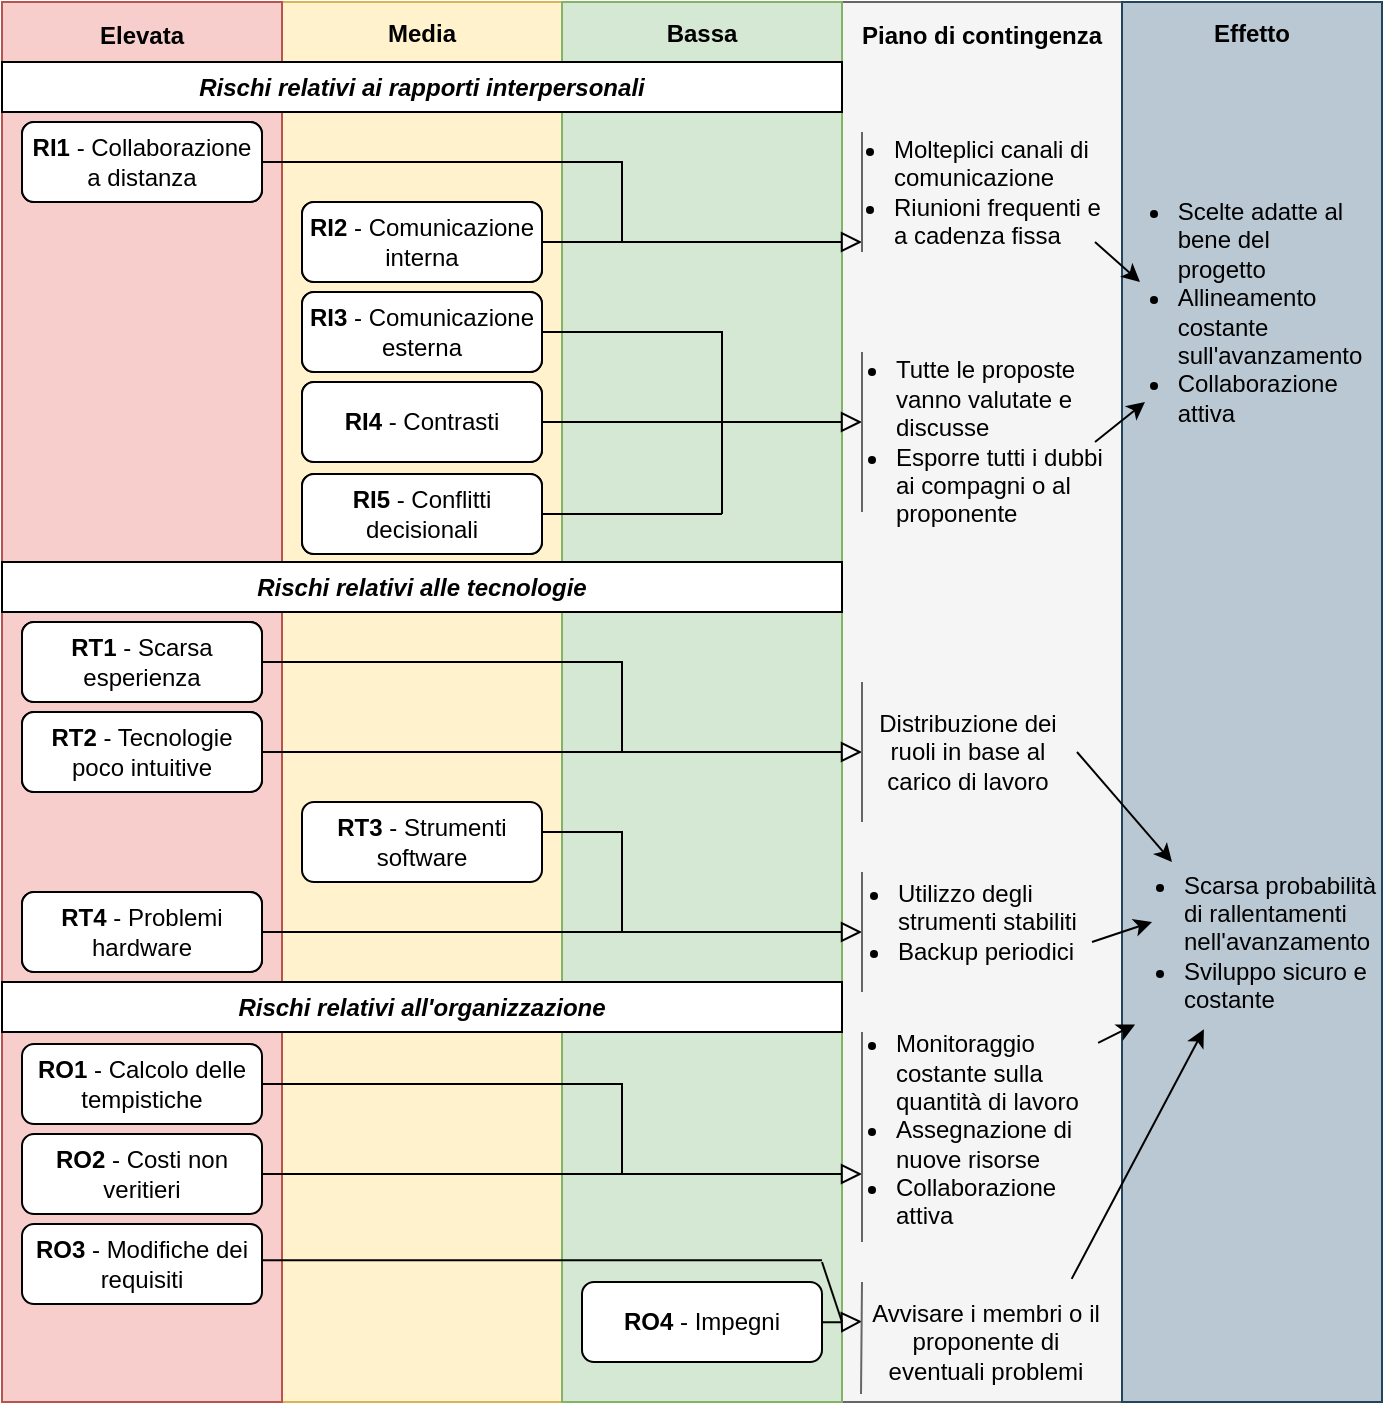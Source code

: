 <mxfile version="12.9.8" type="device"><diagram id="C5RBs43oDa-KdzZeNtuy" name="Page-1"><mxGraphModel dx="1220" dy="623" grid="1" gridSize="10" guides="1" tooltips="1" connect="1" arrows="1" fold="1" page="1" pageScale="1" pageWidth="827" pageHeight="1169" math="0" shadow="0"><root><mxCell id="WIyWlLk6GJQsqaUBKTNV-0"/><mxCell id="WIyWlLk6GJQsqaUBKTNV-1" parent="WIyWlLk6GJQsqaUBKTNV-0"/><mxCell id="3oH_81eZ_CnwiVO-1xoC-98" value="" style="rounded=0;whiteSpace=wrap;html=1;fillColor=#f5f5f5;strokeColor=#666666;fontColor=#333333;" vertex="1" parent="WIyWlLk6GJQsqaUBKTNV-1"><mxGeometry x="510" y="40" width="140" height="700" as="geometry"/></mxCell><mxCell id="3oH_81eZ_CnwiVO-1xoC-100" value="" style="rounded=0;whiteSpace=wrap;html=1;fillColor=#bac8d3;strokeColor=#23445d;" vertex="1" parent="WIyWlLk6GJQsqaUBKTNV-1"><mxGeometry x="650" y="40" width="130" height="700" as="geometry"/></mxCell><mxCell id="3oH_81eZ_CnwiVO-1xoC-2" value="" style="rounded=0;whiteSpace=wrap;html=1;fillColor=#fff2cc;strokeColor=#d6b656;" vertex="1" parent="WIyWlLk6GJQsqaUBKTNV-1"><mxGeometry x="230" y="40" width="140" height="700" as="geometry"/></mxCell><mxCell id="3oH_81eZ_CnwiVO-1xoC-3" value="" style="rounded=0;whiteSpace=wrap;html=1;fillColor=#d5e8d4;strokeColor=#82b366;" vertex="1" parent="WIyWlLk6GJQsqaUBKTNV-1"><mxGeometry x="370" y="40" width="140" height="700" as="geometry"/></mxCell><mxCell id="3oH_81eZ_CnwiVO-1xoC-0" value="" style="rounded=0;whiteSpace=wrap;html=1;fillColor=#f8cecc;strokeColor=#b85450;" vertex="1" parent="WIyWlLk6GJQsqaUBKTNV-1"><mxGeometry x="90" y="40" width="140" height="700" as="geometry"/></mxCell><mxCell id="WIyWlLk6GJQsqaUBKTNV-2" value="" style="rounded=0;html=1;jettySize=auto;orthogonalLoop=1;fontSize=11;endArrow=block;endFill=0;endSize=8;strokeWidth=1;shadow=0;labelBackgroundColor=none;edgeStyle=orthogonalEdgeStyle;exitX=1;exitY=0.5;exitDx=0;exitDy=0;" parent="WIyWlLk6GJQsqaUBKTNV-1" source="WIyWlLk6GJQsqaUBKTNV-3" edge="1"><mxGeometry relative="1" as="geometry"><mxPoint x="520" y="160" as="targetPoint"/><Array as="points"><mxPoint x="400" y="120"/><mxPoint x="400" y="160"/></Array></mxGeometry></mxCell><mxCell id="WIyWlLk6GJQsqaUBKTNV-3" value="&lt;b&gt;RI1 &lt;/b&gt;- Collaborazione a distanza" style="rounded=1;whiteSpace=wrap;html=1;fontSize=12;glass=0;strokeWidth=1;shadow=0;" parent="WIyWlLk6GJQsqaUBKTNV-1" vertex="1"><mxGeometry x="100" y="100" width="120" height="40" as="geometry"/></mxCell><mxCell id="WIyWlLk6GJQsqaUBKTNV-12" value="&lt;b&gt;RI5&amp;nbsp;&lt;/b&gt;- Conflitti decisionali" style="rounded=1;whiteSpace=wrap;html=1;fontSize=12;glass=0;strokeWidth=1;shadow=0;" parent="WIyWlLk6GJQsqaUBKTNV-1" vertex="1"><mxGeometry x="240" y="276" width="120" height="40" as="geometry"/></mxCell><mxCell id="3oH_81eZ_CnwiVO-1xoC-5" value="&lt;b&gt;Elevata&lt;/b&gt;" style="text;html=1;strokeColor=none;fillColor=none;align=center;verticalAlign=middle;whiteSpace=wrap;rounded=0;" vertex="1" parent="WIyWlLk6GJQsqaUBKTNV-1"><mxGeometry x="95" y="47" width="130" height="20" as="geometry"/></mxCell><mxCell id="3oH_81eZ_CnwiVO-1xoC-6" value="&lt;b&gt;Media&lt;/b&gt;" style="text;html=1;strokeColor=none;fillColor=none;align=center;verticalAlign=middle;whiteSpace=wrap;rounded=0;" vertex="1" parent="WIyWlLk6GJQsqaUBKTNV-1"><mxGeometry x="235" y="46" width="130" height="20" as="geometry"/></mxCell><mxCell id="3oH_81eZ_CnwiVO-1xoC-8" value="&lt;b&gt;RI2&amp;nbsp;&lt;/b&gt;- Comunicazione interna" style="rounded=1;whiteSpace=wrap;html=1;fontSize=12;glass=0;strokeWidth=1;shadow=0;" vertex="1" parent="WIyWlLk6GJQsqaUBKTNV-1"><mxGeometry x="240" y="140" width="120" height="40" as="geometry"/></mxCell><mxCell id="3oH_81eZ_CnwiVO-1xoC-9" value="&lt;b&gt;RI3&amp;nbsp;&lt;/b&gt;- Comunicazione esterna" style="rounded=1;whiteSpace=wrap;html=1;fontSize=12;glass=0;strokeWidth=1;shadow=0;" vertex="1" parent="WIyWlLk6GJQsqaUBKTNV-1"><mxGeometry x="240" y="185" width="120" height="40" as="geometry"/></mxCell><mxCell id="3oH_81eZ_CnwiVO-1xoC-10" value="&lt;b&gt;RI4&amp;nbsp;&lt;/b&gt;- Contrasti" style="rounded=1;whiteSpace=wrap;html=1;fontSize=12;glass=0;strokeWidth=1;shadow=0;" vertex="1" parent="WIyWlLk6GJQsqaUBKTNV-1"><mxGeometry x="240" y="230" width="120" height="40" as="geometry"/></mxCell><mxCell id="3oH_81eZ_CnwiVO-1xoC-15" value="" style="endArrow=none;html=1;exitX=1;exitY=0.5;exitDx=0;exitDy=0;" edge="1" parent="WIyWlLk6GJQsqaUBKTNV-1" source="3oH_81eZ_CnwiVO-1xoC-8"><mxGeometry width="50" height="50" relative="1" as="geometry"><mxPoint x="390" y="310" as="sourcePoint"/><mxPoint x="400" y="160" as="targetPoint"/></mxGeometry></mxCell><mxCell id="3oH_81eZ_CnwiVO-1xoC-16" value="" style="rounded=0;html=1;jettySize=auto;orthogonalLoop=1;fontSize=11;endArrow=block;endFill=0;endSize=8;strokeWidth=1;shadow=0;labelBackgroundColor=none;edgeStyle=orthogonalEdgeStyle;exitX=1;exitY=0.5;exitDx=0;exitDy=0;" edge="1" parent="WIyWlLk6GJQsqaUBKTNV-1" source="3oH_81eZ_CnwiVO-1xoC-9"><mxGeometry relative="1" as="geometry"><mxPoint x="230" y="130" as="sourcePoint"/><mxPoint x="520" y="250" as="targetPoint"/><Array as="points"><mxPoint x="450" y="205"/><mxPoint x="450" y="250"/></Array></mxGeometry></mxCell><mxCell id="3oH_81eZ_CnwiVO-1xoC-17" value="" style="endArrow=none;html=1;entryX=1;entryY=0.5;entryDx=0;entryDy=0;" edge="1" parent="WIyWlLk6GJQsqaUBKTNV-1" target="3oH_81eZ_CnwiVO-1xoC-10"><mxGeometry width="50" height="50" relative="1" as="geometry"><mxPoint x="460" y="250" as="sourcePoint"/><mxPoint x="440" y="260" as="targetPoint"/></mxGeometry></mxCell><mxCell id="3oH_81eZ_CnwiVO-1xoC-18" value="" style="endArrow=none;html=1;exitX=1;exitY=0.5;exitDx=0;exitDy=0;" edge="1" parent="WIyWlLk6GJQsqaUBKTNV-1" source="WIyWlLk6GJQsqaUBKTNV-12"><mxGeometry width="50" height="50" relative="1" as="geometry"><mxPoint x="390" y="310" as="sourcePoint"/><mxPoint x="450" y="296" as="targetPoint"/></mxGeometry></mxCell><mxCell id="3oH_81eZ_CnwiVO-1xoC-19" value="" style="endArrow=none;html=1;" edge="1" parent="WIyWlLk6GJQsqaUBKTNV-1"><mxGeometry width="50" height="50" relative="1" as="geometry"><mxPoint x="450" y="296" as="sourcePoint"/><mxPoint x="450" y="246" as="targetPoint"/></mxGeometry></mxCell><mxCell id="3oH_81eZ_CnwiVO-1xoC-28" value="&lt;b&gt;RT1 &lt;/b&gt;- Scarsa esperienza" style="rounded=1;whiteSpace=wrap;html=1;fontSize=12;glass=0;strokeWidth=1;shadow=0;" vertex="1" parent="WIyWlLk6GJQsqaUBKTNV-1"><mxGeometry x="100" y="350" width="120" height="40" as="geometry"/></mxCell><mxCell id="3oH_81eZ_CnwiVO-1xoC-29" value="&lt;b&gt;RT2&amp;nbsp;&lt;/b&gt;- Tecnologie da usare" style="rounded=1;whiteSpace=wrap;html=1;fontSize=12;glass=0;strokeWidth=1;shadow=0;" vertex="1" parent="WIyWlLk6GJQsqaUBKTNV-1"><mxGeometry x="100" y="395" width="120" height="40" as="geometry"/></mxCell><mxCell id="3oH_81eZ_CnwiVO-1xoC-31" value="&lt;b&gt;RT4&amp;nbsp;&lt;/b&gt;- Problemi hardware" style="rounded=1;whiteSpace=wrap;html=1;fontSize=12;glass=0;strokeWidth=1;shadow=0;" vertex="1" parent="WIyWlLk6GJQsqaUBKTNV-1"><mxGeometry x="100" y="485" width="120" height="40" as="geometry"/></mxCell><mxCell id="3oH_81eZ_CnwiVO-1xoC-34" value="" style="rounded=0;html=1;jettySize=auto;orthogonalLoop=1;fontSize=11;endArrow=block;endFill=0;endSize=8;strokeWidth=1;shadow=0;labelBackgroundColor=none;edgeStyle=orthogonalEdgeStyle;exitX=1;exitY=0.5;exitDx=0;exitDy=0;" edge="1" parent="WIyWlLk6GJQsqaUBKTNV-1"><mxGeometry relative="1" as="geometry"><mxPoint x="220" y="370" as="sourcePoint"/><mxPoint x="520" y="415" as="targetPoint"/><Array as="points"><mxPoint x="400" y="370"/><mxPoint x="400" y="415"/></Array></mxGeometry></mxCell><mxCell id="3oH_81eZ_CnwiVO-1xoC-35" value="" style="endArrow=none;html=1;" edge="1" parent="WIyWlLk6GJQsqaUBKTNV-1" source="3oH_81eZ_CnwiVO-1xoC-29"><mxGeometry width="50" height="50" relative="1" as="geometry"><mxPoint x="410" y="450" as="sourcePoint"/><mxPoint x="410" y="415" as="targetPoint"/></mxGeometry></mxCell><mxCell id="3oH_81eZ_CnwiVO-1xoC-42" value="" style="endArrow=none;html=1;exitX=1;exitY=0.5;exitDx=0;exitDy=0;" edge="1" parent="WIyWlLk6GJQsqaUBKTNV-1" source="3oH_81eZ_CnwiVO-1xoC-31"><mxGeometry width="50" height="50" relative="1" as="geometry"><mxPoint x="410" y="440" as="sourcePoint"/><mxPoint x="400" y="505" as="targetPoint"/></mxGeometry></mxCell><mxCell id="3oH_81eZ_CnwiVO-1xoC-46" value="&lt;b&gt;RO1 &lt;/b&gt;- Calcolo delle tempistiche" style="rounded=1;whiteSpace=wrap;html=1;fontSize=12;glass=0;strokeWidth=1;shadow=0;" vertex="1" parent="WIyWlLk6GJQsqaUBKTNV-1"><mxGeometry x="100" y="561" width="120" height="40" as="geometry"/></mxCell><mxCell id="3oH_81eZ_CnwiVO-1xoC-47" value="&lt;b&gt;RO4&amp;nbsp;&lt;/b&gt;- Impegni" style="rounded=1;whiteSpace=wrap;html=1;fontSize=12;glass=0;strokeWidth=1;shadow=0;" vertex="1" parent="WIyWlLk6GJQsqaUBKTNV-1"><mxGeometry x="380" y="680" width="120" height="40" as="geometry"/></mxCell><mxCell id="3oH_81eZ_CnwiVO-1xoC-48" value="&lt;b&gt;RO3&amp;nbsp;&lt;/b&gt;- Modifiche dei requisiti" style="rounded=1;whiteSpace=wrap;html=1;fontSize=12;glass=0;strokeWidth=1;shadow=0;" vertex="1" parent="WIyWlLk6GJQsqaUBKTNV-1"><mxGeometry x="100" y="651" width="120" height="40" as="geometry"/></mxCell><mxCell id="3oH_81eZ_CnwiVO-1xoC-51" value="&lt;b&gt;RI1 &lt;/b&gt;- Collaborazione a distanza" style="rounded=1;whiteSpace=wrap;html=1;fontSize=12;glass=0;strokeWidth=1;shadow=0;" vertex="1" parent="WIyWlLk6GJQsqaUBKTNV-1"><mxGeometry x="100" y="100" width="120" height="40" as="geometry"/></mxCell><mxCell id="3oH_81eZ_CnwiVO-1xoC-52" value="&lt;div style=&quot;text-align: left&quot;&gt;&lt;ul&gt;&lt;li&gt;&lt;span&gt;Molteplici canali di comunicazione&lt;/span&gt;&lt;/li&gt;&lt;li&gt;&lt;span style=&quot;text-align: center&quot;&gt;Riunioni frequenti e a cadenza fissa&lt;/span&gt;&lt;/li&gt;&lt;/ul&gt;&lt;/div&gt;" style="rounded=1;whiteSpace=wrap;html=1;fontSize=12;glass=0;strokeWidth=1;shadow=0;fillColor=none;strokeColor=none;" vertex="1" parent="WIyWlLk6GJQsqaUBKTNV-1"><mxGeometry x="495" y="100" width="155" height="70" as="geometry"/></mxCell><mxCell id="3oH_81eZ_CnwiVO-1xoC-53" value="&lt;b&gt;RI5&amp;nbsp;&lt;/b&gt;- Conflitti decisionali" style="rounded=1;whiteSpace=wrap;html=1;fontSize=12;glass=0;strokeWidth=1;shadow=0;" vertex="1" parent="WIyWlLk6GJQsqaUBKTNV-1"><mxGeometry x="240" y="276" width="120" height="40" as="geometry"/></mxCell><mxCell id="3oH_81eZ_CnwiVO-1xoC-54" value="&lt;ul&gt;&lt;li&gt;Tutte le proposte vanno valutate e discusse&lt;/li&gt;&lt;li&gt;Esporre tutti i dubbi ai compagni o al proponente&lt;/li&gt;&lt;/ul&gt;" style="rounded=1;whiteSpace=wrap;html=1;fontSize=12;glass=0;strokeWidth=1;shadow=0;align=left;fillColor=none;strokeColor=none;" vertex="1" parent="WIyWlLk6GJQsqaUBKTNV-1"><mxGeometry x="495" y="225" width="155" height="70" as="geometry"/></mxCell><mxCell id="3oH_81eZ_CnwiVO-1xoC-55" value="&lt;b&gt;Bassa&lt;/b&gt;" style="text;html=1;strokeColor=none;fillColor=none;align=center;verticalAlign=middle;whiteSpace=wrap;rounded=0;" vertex="1" parent="WIyWlLk6GJQsqaUBKTNV-1"><mxGeometry x="375" y="46" width="130" height="20" as="geometry"/></mxCell><mxCell id="3oH_81eZ_CnwiVO-1xoC-56" value="&lt;b&gt;RI2&amp;nbsp;&lt;/b&gt;- Comunicazione interna" style="rounded=1;whiteSpace=wrap;html=1;fontSize=12;glass=0;strokeWidth=1;shadow=0;" vertex="1" parent="WIyWlLk6GJQsqaUBKTNV-1"><mxGeometry x="240" y="140" width="120" height="40" as="geometry"/></mxCell><mxCell id="3oH_81eZ_CnwiVO-1xoC-57" value="&lt;b&gt;RI3&amp;nbsp;&lt;/b&gt;- Comunicazione esterna" style="rounded=1;whiteSpace=wrap;html=1;fontSize=12;glass=0;strokeWidth=1;shadow=0;" vertex="1" parent="WIyWlLk6GJQsqaUBKTNV-1"><mxGeometry x="240" y="185" width="120" height="40" as="geometry"/></mxCell><mxCell id="3oH_81eZ_CnwiVO-1xoC-58" value="&lt;b&gt;RI4&amp;nbsp;&lt;/b&gt;- Contrasti" style="rounded=1;whiteSpace=wrap;html=1;fontSize=12;glass=0;strokeWidth=1;shadow=0;" vertex="1" parent="WIyWlLk6GJQsqaUBKTNV-1"><mxGeometry x="240" y="230" width="120" height="40" as="geometry"/></mxCell><mxCell id="3oH_81eZ_CnwiVO-1xoC-59" value="" style="endArrow=none;html=1;exitX=1;exitY=0.5;exitDx=0;exitDy=0;" edge="1" source="3oH_81eZ_CnwiVO-1xoC-56" parent="WIyWlLk6GJQsqaUBKTNV-1"><mxGeometry width="50" height="50" relative="1" as="geometry"><mxPoint x="390" y="310" as="sourcePoint"/><mxPoint x="400" y="160" as="targetPoint"/></mxGeometry></mxCell><mxCell id="3oH_81eZ_CnwiVO-1xoC-61" value="" style="endArrow=none;html=1;entryX=1;entryY=0.5;entryDx=0;entryDy=0;" edge="1" target="3oH_81eZ_CnwiVO-1xoC-58" parent="WIyWlLk6GJQsqaUBKTNV-1"><mxGeometry width="50" height="50" relative="1" as="geometry"><mxPoint x="460" y="250" as="sourcePoint"/><mxPoint x="440" y="260" as="targetPoint"/></mxGeometry></mxCell><mxCell id="3oH_81eZ_CnwiVO-1xoC-62" value="" style="endArrow=none;html=1;exitX=1;exitY=0.5;exitDx=0;exitDy=0;" edge="1" source="3oH_81eZ_CnwiVO-1xoC-53" parent="WIyWlLk6GJQsqaUBKTNV-1"><mxGeometry width="50" height="50" relative="1" as="geometry"><mxPoint x="390" y="310" as="sourcePoint"/><mxPoint x="450" y="296" as="targetPoint"/></mxGeometry></mxCell><mxCell id="3oH_81eZ_CnwiVO-1xoC-63" value="" style="endArrow=none;html=1;" edge="1" parent="WIyWlLk6GJQsqaUBKTNV-1"><mxGeometry width="50" height="50" relative="1" as="geometry"><mxPoint x="450" y="296" as="sourcePoint"/><mxPoint x="450" y="246" as="targetPoint"/></mxGeometry></mxCell><mxCell id="3oH_81eZ_CnwiVO-1xoC-64" value="&lt;div style=&quot;text-align: left&quot;&gt;&lt;ul&gt;&lt;li&gt;&lt;span style=&quot;text-align: center&quot;&gt;Scelte adatte al bene del progetto&lt;/span&gt;&lt;br&gt;&lt;/li&gt;&lt;li&gt;&lt;span style=&quot;text-align: center&quot;&gt;Allineamento costante sull'avanzamento&lt;/span&gt;&lt;/li&gt;&lt;li&gt;&lt;span style=&quot;text-align: center&quot;&gt;Collaborazione attiva&lt;/span&gt;&lt;/li&gt;&lt;/ul&gt;&lt;/div&gt;" style="rounded=1;whiteSpace=wrap;html=1;fontSize=12;glass=0;strokeWidth=1;shadow=0;fillColor=none;strokeColor=none;" vertex="1" parent="WIyWlLk6GJQsqaUBKTNV-1"><mxGeometry x="636.5" y="150" width="133.5" height="90" as="geometry"/></mxCell><mxCell id="3oH_81eZ_CnwiVO-1xoC-67" value="&lt;b&gt;&lt;i&gt;Rischi relativi ai rapporti interpersonali&lt;/i&gt;&lt;/b&gt;" style="rounded=0;whiteSpace=wrap;html=1;" vertex="1" parent="WIyWlLk6GJQsqaUBKTNV-1"><mxGeometry x="90" y="70" width="420" height="25" as="geometry"/></mxCell><mxCell id="3oH_81eZ_CnwiVO-1xoC-68" value="&lt;b&gt;&lt;i&gt;Rischi relativi alle tecnologie&lt;/i&gt;&lt;/b&gt;" style="rounded=0;whiteSpace=wrap;html=1;" vertex="1" parent="WIyWlLk6GJQsqaUBKTNV-1"><mxGeometry x="90" y="320" width="420" height="25" as="geometry"/></mxCell><mxCell id="3oH_81eZ_CnwiVO-1xoC-69" value="&lt;b&gt;RT1 &lt;/b&gt;- Scarsa esperienza" style="rounded=1;whiteSpace=wrap;html=1;fontSize=12;glass=0;strokeWidth=1;shadow=0;" vertex="1" parent="WIyWlLk6GJQsqaUBKTNV-1"><mxGeometry x="100" y="350" width="120" height="40" as="geometry"/></mxCell><mxCell id="3oH_81eZ_CnwiVO-1xoC-70" value="&lt;b&gt;RT2&amp;nbsp;&lt;/b&gt;- Tecnologie poco intuitive" style="rounded=1;whiteSpace=wrap;html=1;fontSize=12;glass=0;strokeWidth=1;shadow=0;" vertex="1" parent="WIyWlLk6GJQsqaUBKTNV-1"><mxGeometry x="100" y="395" width="120" height="40" as="geometry"/></mxCell><mxCell id="3oH_81eZ_CnwiVO-1xoC-71" value="&lt;b&gt;RT3&amp;nbsp;&lt;/b&gt;- Strumenti software" style="rounded=1;whiteSpace=wrap;html=1;fontSize=12;glass=0;strokeWidth=1;shadow=0;" vertex="1" parent="WIyWlLk6GJQsqaUBKTNV-1"><mxGeometry x="240" y="440" width="120" height="40" as="geometry"/></mxCell><mxCell id="3oH_81eZ_CnwiVO-1xoC-72" value="&lt;b&gt;RT4&amp;nbsp;&lt;/b&gt;- Problemi hardware" style="rounded=1;whiteSpace=wrap;html=1;fontSize=12;glass=0;strokeWidth=1;shadow=0;" vertex="1" parent="WIyWlLk6GJQsqaUBKTNV-1"><mxGeometry x="100" y="485" width="120" height="40" as="geometry"/></mxCell><mxCell id="3oH_81eZ_CnwiVO-1xoC-73" value="Distribuzione dei ruoli in base al carico di lavoro" style="rounded=1;whiteSpace=wrap;html=1;fontSize=12;glass=0;strokeWidth=1;shadow=0;align=center;fillColor=none;strokeColor=none;" vertex="1" parent="WIyWlLk6GJQsqaUBKTNV-1"><mxGeometry x="517.5" y="390" width="110" height="50" as="geometry"/></mxCell><mxCell id="3oH_81eZ_CnwiVO-1xoC-74" value="&lt;div style=&quot;text-align: left&quot;&gt;&lt;ul&gt;&lt;li&gt;Utilizzo degli strumenti stabiliti&amp;nbsp;&lt;/li&gt;&lt;li&gt;&lt;span style=&quot;text-align: center&quot;&gt;Backup periodici&lt;/span&gt;&lt;/li&gt;&lt;/ul&gt;&lt;/div&gt;" style="rounded=1;whiteSpace=wrap;html=1;fontSize=12;glass=0;strokeWidth=1;shadow=0;fillColor=none;strokeColor=none;" vertex="1" parent="WIyWlLk6GJQsqaUBKTNV-1"><mxGeometry x="497" y="470" width="150" height="60" as="geometry"/></mxCell><mxCell id="3oH_81eZ_CnwiVO-1xoC-76" value="" style="endArrow=none;html=1;" edge="1" source="3oH_81eZ_CnwiVO-1xoC-70" parent="WIyWlLk6GJQsqaUBKTNV-1"><mxGeometry width="50" height="50" relative="1" as="geometry"><mxPoint x="410" y="450" as="sourcePoint"/><mxPoint x="410" y="415" as="targetPoint"/></mxGeometry></mxCell><mxCell id="3oH_81eZ_CnwiVO-1xoC-77" value="" style="rounded=0;html=1;jettySize=auto;orthogonalLoop=1;fontSize=11;endArrow=block;endFill=0;endSize=8;strokeWidth=1;shadow=0;labelBackgroundColor=none;edgeStyle=orthogonalEdgeStyle;" edge="1" parent="WIyWlLk6GJQsqaUBKTNV-1"><mxGeometry relative="1" as="geometry"><mxPoint x="360" y="455" as="sourcePoint"/><mxPoint x="520" y="505" as="targetPoint"/><Array as="points"><mxPoint x="400" y="455"/><mxPoint x="400" y="505"/></Array></mxGeometry></mxCell><mxCell id="3oH_81eZ_CnwiVO-1xoC-78" value="" style="endArrow=none;html=1;exitX=1;exitY=0.5;exitDx=0;exitDy=0;" edge="1" source="3oH_81eZ_CnwiVO-1xoC-72" parent="WIyWlLk6GJQsqaUBKTNV-1"><mxGeometry width="50" height="50" relative="1" as="geometry"><mxPoint x="410" y="440" as="sourcePoint"/><mxPoint x="400" y="505" as="targetPoint"/></mxGeometry></mxCell><mxCell id="3oH_81eZ_CnwiVO-1xoC-79" value="&lt;div style=&quot;text-align: left&quot;&gt;&lt;ul&gt;&lt;li&gt;&lt;span style=&quot;text-align: center&quot;&gt;Scarsa probabilità di rallentamenti nell'avanzamento&lt;/span&gt;&lt;br&gt;&lt;/li&gt;&lt;li&gt;&lt;span style=&quot;text-align: center&quot;&gt;Sviluppo sicuro e costante&lt;/span&gt;&lt;br&gt;&lt;/li&gt;&lt;/ul&gt;&lt;/div&gt;" style="rounded=1;whiteSpace=wrap;html=1;fontSize=12;glass=0;strokeWidth=1;shadow=0;fillColor=none;strokeColor=none;" vertex="1" parent="WIyWlLk6GJQsqaUBKTNV-1"><mxGeometry x="640" y="470" width="140" height="80" as="geometry"/></mxCell><mxCell id="3oH_81eZ_CnwiVO-1xoC-80" value="" style="endArrow=classic;html=1;entryX=0.25;entryY=0;entryDx=0;entryDy=0;exitX=1;exitY=0.5;exitDx=0;exitDy=0;" edge="1" source="3oH_81eZ_CnwiVO-1xoC-73" target="3oH_81eZ_CnwiVO-1xoC-79" parent="WIyWlLk6GJQsqaUBKTNV-1"><mxGeometry width="50" height="50" relative="1" as="geometry"><mxPoint x="530" y="430" as="sourcePoint"/><mxPoint x="580" y="380" as="targetPoint"/></mxGeometry></mxCell><mxCell id="3oH_81eZ_CnwiVO-1xoC-82" value="&lt;b&gt;RO2&amp;nbsp;&lt;/b&gt;- Costi non veritieri" style="rounded=1;whiteSpace=wrap;html=1;fontSize=12;glass=0;strokeWidth=1;shadow=0;" vertex="1" parent="WIyWlLk6GJQsqaUBKTNV-1"><mxGeometry x="100" y="606" width="120" height="40" as="geometry"/></mxCell><mxCell id="3oH_81eZ_CnwiVO-1xoC-83" value="&lt;b&gt;&lt;i&gt;Rischi relativi all'organizzazione&lt;/i&gt;&lt;/b&gt;" style="rounded=0;whiteSpace=wrap;html=1;" vertex="1" parent="WIyWlLk6GJQsqaUBKTNV-1"><mxGeometry x="90" y="530" width="420" height="25" as="geometry"/></mxCell><mxCell id="3oH_81eZ_CnwiVO-1xoC-85" value="&lt;div&gt;&lt;ul&gt;&lt;li&gt;Monitoraggio costante sulla quantità di lavoro&amp;nbsp;&lt;/li&gt;&lt;li&gt;Assegnazione di nuove risorse&lt;/li&gt;&lt;li&gt;Collaborazione attiva&lt;/li&gt;&lt;/ul&gt;&lt;/div&gt;" style="rounded=1;whiteSpace=wrap;html=1;fontSize=12;glass=0;strokeWidth=1;shadow=0;align=left;fillColor=none;strokeColor=none;" vertex="1" parent="WIyWlLk6GJQsqaUBKTNV-1"><mxGeometry x="495" y="561" width="147.5" height="86" as="geometry"/></mxCell><mxCell id="3oH_81eZ_CnwiVO-1xoC-86" value="" style="rounded=0;html=1;jettySize=auto;orthogonalLoop=1;fontSize=11;endArrow=block;endFill=0;endSize=8;strokeWidth=1;shadow=0;labelBackgroundColor=none;edgeStyle=orthogonalEdgeStyle;exitX=1;exitY=0.5;exitDx=0;exitDy=0;" edge="1" parent="WIyWlLk6GJQsqaUBKTNV-1"><mxGeometry relative="1" as="geometry"><mxPoint x="220" y="581" as="sourcePoint"/><mxPoint x="520" y="626" as="targetPoint"/><Array as="points"><mxPoint x="400" y="581"/><mxPoint x="400" y="626"/></Array></mxGeometry></mxCell><mxCell id="3oH_81eZ_CnwiVO-1xoC-87" value="" style="endArrow=none;html=1;" edge="1" parent="WIyWlLk6GJQsqaUBKTNV-1" source="3oH_81eZ_CnwiVO-1xoC-82"><mxGeometry width="50" height="50" relative="1" as="geometry"><mxPoint x="270" y="626" as="sourcePoint"/><mxPoint x="400" y="626" as="targetPoint"/></mxGeometry></mxCell><mxCell id="3oH_81eZ_CnwiVO-1xoC-89" value="Avvisare i membri o il proponente di eventuali problemi" style="rounded=1;whiteSpace=wrap;html=1;fontSize=12;glass=0;strokeWidth=1;shadow=0;align=center;strokeColor=none;fillColor=none;" vertex="1" parent="WIyWlLk6GJQsqaUBKTNV-1"><mxGeometry x="522.5" y="680" width="117.5" height="60" as="geometry"/></mxCell><mxCell id="3oH_81eZ_CnwiVO-1xoC-90" value="" style="rounded=0;html=1;jettySize=auto;orthogonalLoop=1;fontSize=11;endArrow=block;endFill=0;endSize=8;strokeWidth=1;shadow=0;labelBackgroundColor=none;edgeStyle=orthogonalEdgeStyle;" edge="1" parent="WIyWlLk6GJQsqaUBKTNV-1"><mxGeometry relative="1" as="geometry"><mxPoint x="500" y="700.14" as="sourcePoint"/><mxPoint x="520" y="699.8" as="targetPoint"/><Array as="points"><mxPoint x="510" y="699.8"/></Array></mxGeometry></mxCell><mxCell id="3oH_81eZ_CnwiVO-1xoC-94" value="" style="endArrow=none;html=1;" edge="1" parent="WIyWlLk6GJQsqaUBKTNV-1"><mxGeometry width="50" height="50" relative="1" as="geometry"><mxPoint x="220" y="669.17" as="sourcePoint"/><mxPoint x="500" y="669.17" as="targetPoint"/></mxGeometry></mxCell><mxCell id="3oH_81eZ_CnwiVO-1xoC-95" value="" style="endArrow=none;html=1;" edge="1" parent="WIyWlLk6GJQsqaUBKTNV-1"><mxGeometry width="50" height="50" relative="1" as="geometry"><mxPoint x="510" y="700" as="sourcePoint"/><mxPoint x="500" y="670" as="targetPoint"/></mxGeometry></mxCell><mxCell id="3oH_81eZ_CnwiVO-1xoC-96" value="" style="endArrow=classic;html=1;entryX=0.118;entryY=1.016;entryDx=0;entryDy=0;exitX=0.97;exitY=-0.007;exitDx=0;exitDy=0;exitPerimeter=0;entryPerimeter=0;" edge="1" parent="WIyWlLk6GJQsqaUBKTNV-1" source="3oH_81eZ_CnwiVO-1xoC-85" target="3oH_81eZ_CnwiVO-1xoC-79"><mxGeometry width="50" height="50" relative="1" as="geometry"><mxPoint x="500" y="480" as="sourcePoint"/><mxPoint x="550" y="430" as="targetPoint"/></mxGeometry></mxCell><mxCell id="3oH_81eZ_CnwiVO-1xoC-97" value="" style="endArrow=classic;html=1;entryX=0.364;entryY=1.045;entryDx=0;entryDy=0;exitX=0.871;exitY=-0.026;exitDx=0;exitDy=0;exitPerimeter=0;entryPerimeter=0;" edge="1" parent="WIyWlLk6GJQsqaUBKTNV-1" source="3oH_81eZ_CnwiVO-1xoC-89" target="3oH_81eZ_CnwiVO-1xoC-79"><mxGeometry width="50" height="50" relative="1" as="geometry"><mxPoint x="500" y="480" as="sourcePoint"/><mxPoint x="550" y="430" as="targetPoint"/></mxGeometry></mxCell><mxCell id="3oH_81eZ_CnwiVO-1xoC-99" value="&lt;b&gt;Piano di contingenza&lt;/b&gt;" style="text;html=1;strokeColor=none;fillColor=none;align=center;verticalAlign=middle;whiteSpace=wrap;rounded=0;" vertex="1" parent="WIyWlLk6GJQsqaUBKTNV-1"><mxGeometry x="515" y="47" width="130" height="20" as="geometry"/></mxCell><mxCell id="3oH_81eZ_CnwiVO-1xoC-101" value="&lt;b&gt;Effetto&lt;/b&gt;" style="text;html=1;strokeColor=none;fillColor=none;align=center;verticalAlign=middle;whiteSpace=wrap;rounded=0;" vertex="1" parent="WIyWlLk6GJQsqaUBKTNV-1"><mxGeometry x="650" y="46" width="130" height="20" as="geometry"/></mxCell><mxCell id="3oH_81eZ_CnwiVO-1xoC-105" value="" style="endArrow=classic;html=1;" edge="1" parent="WIyWlLk6GJQsqaUBKTNV-1"><mxGeometry width="50" height="50" relative="1" as="geometry"><mxPoint x="635" y="510" as="sourcePoint"/><mxPoint x="665" y="500" as="targetPoint"/></mxGeometry></mxCell><mxCell id="3oH_81eZ_CnwiVO-1xoC-107" value="" style="endArrow=classic;html=1;" edge="1" parent="WIyWlLk6GJQsqaUBKTNV-1"><mxGeometry width="50" height="50" relative="1" as="geometry"><mxPoint x="636.5" y="160" as="sourcePoint"/><mxPoint x="659" y="180" as="targetPoint"/></mxGeometry></mxCell><mxCell id="3oH_81eZ_CnwiVO-1xoC-108" value="" style="endArrow=classic;html=1;" edge="1" parent="WIyWlLk6GJQsqaUBKTNV-1"><mxGeometry width="50" height="50" relative="1" as="geometry"><mxPoint x="636.5" y="260" as="sourcePoint"/><mxPoint x="661.5" y="240" as="targetPoint"/></mxGeometry></mxCell><mxCell id="3oH_81eZ_CnwiVO-1xoC-109" value="" style="endArrow=none;html=1;fillColor=#f5f5f5;strokeColor=#666666;" edge="1" parent="WIyWlLk6GJQsqaUBKTNV-1"><mxGeometry width="50" height="50" relative="1" as="geometry"><mxPoint x="520" y="165" as="sourcePoint"/><mxPoint x="520" y="105" as="targetPoint"/></mxGeometry></mxCell><mxCell id="3oH_81eZ_CnwiVO-1xoC-110" value="" style="endArrow=none;html=1;fillColor=#f5f5f5;strokeColor=#666666;" edge="1" parent="WIyWlLk6GJQsqaUBKTNV-1"><mxGeometry width="50" height="50" relative="1" as="geometry"><mxPoint x="520" y="295" as="sourcePoint"/><mxPoint x="520" y="215" as="targetPoint"/></mxGeometry></mxCell><mxCell id="3oH_81eZ_CnwiVO-1xoC-111" value="" style="endArrow=none;html=1;fillColor=#f5f5f5;strokeColor=#666666;" edge="1" parent="WIyWlLk6GJQsqaUBKTNV-1"><mxGeometry width="50" height="50" relative="1" as="geometry"><mxPoint x="520" y="450" as="sourcePoint"/><mxPoint x="520" y="380" as="targetPoint"/></mxGeometry></mxCell><mxCell id="3oH_81eZ_CnwiVO-1xoC-112" value="" style="endArrow=none;html=1;fillColor=#f5f5f5;strokeColor=#666666;" edge="1" parent="WIyWlLk6GJQsqaUBKTNV-1"><mxGeometry width="50" height="50" relative="1" as="geometry"><mxPoint x="520" y="535" as="sourcePoint"/><mxPoint x="520" y="475" as="targetPoint"/></mxGeometry></mxCell><mxCell id="3oH_81eZ_CnwiVO-1xoC-113" value="" style="endArrow=none;html=1;fillColor=#f5f5f5;strokeColor=#666666;" edge="1" parent="WIyWlLk6GJQsqaUBKTNV-1"><mxGeometry width="50" height="50" relative="1" as="geometry"><mxPoint x="520" y="660" as="sourcePoint"/><mxPoint x="520" y="555" as="targetPoint"/></mxGeometry></mxCell><mxCell id="3oH_81eZ_CnwiVO-1xoC-114" value="" style="endArrow=none;html=1;fillColor=#f5f5f5;strokeColor=#666666;" edge="1" parent="WIyWlLk6GJQsqaUBKTNV-1"><mxGeometry width="50" height="50" relative="1" as="geometry"><mxPoint x="519.5" y="736" as="sourcePoint"/><mxPoint x="520" y="680" as="targetPoint"/></mxGeometry></mxCell></root></mxGraphModel></diagram></mxfile>
